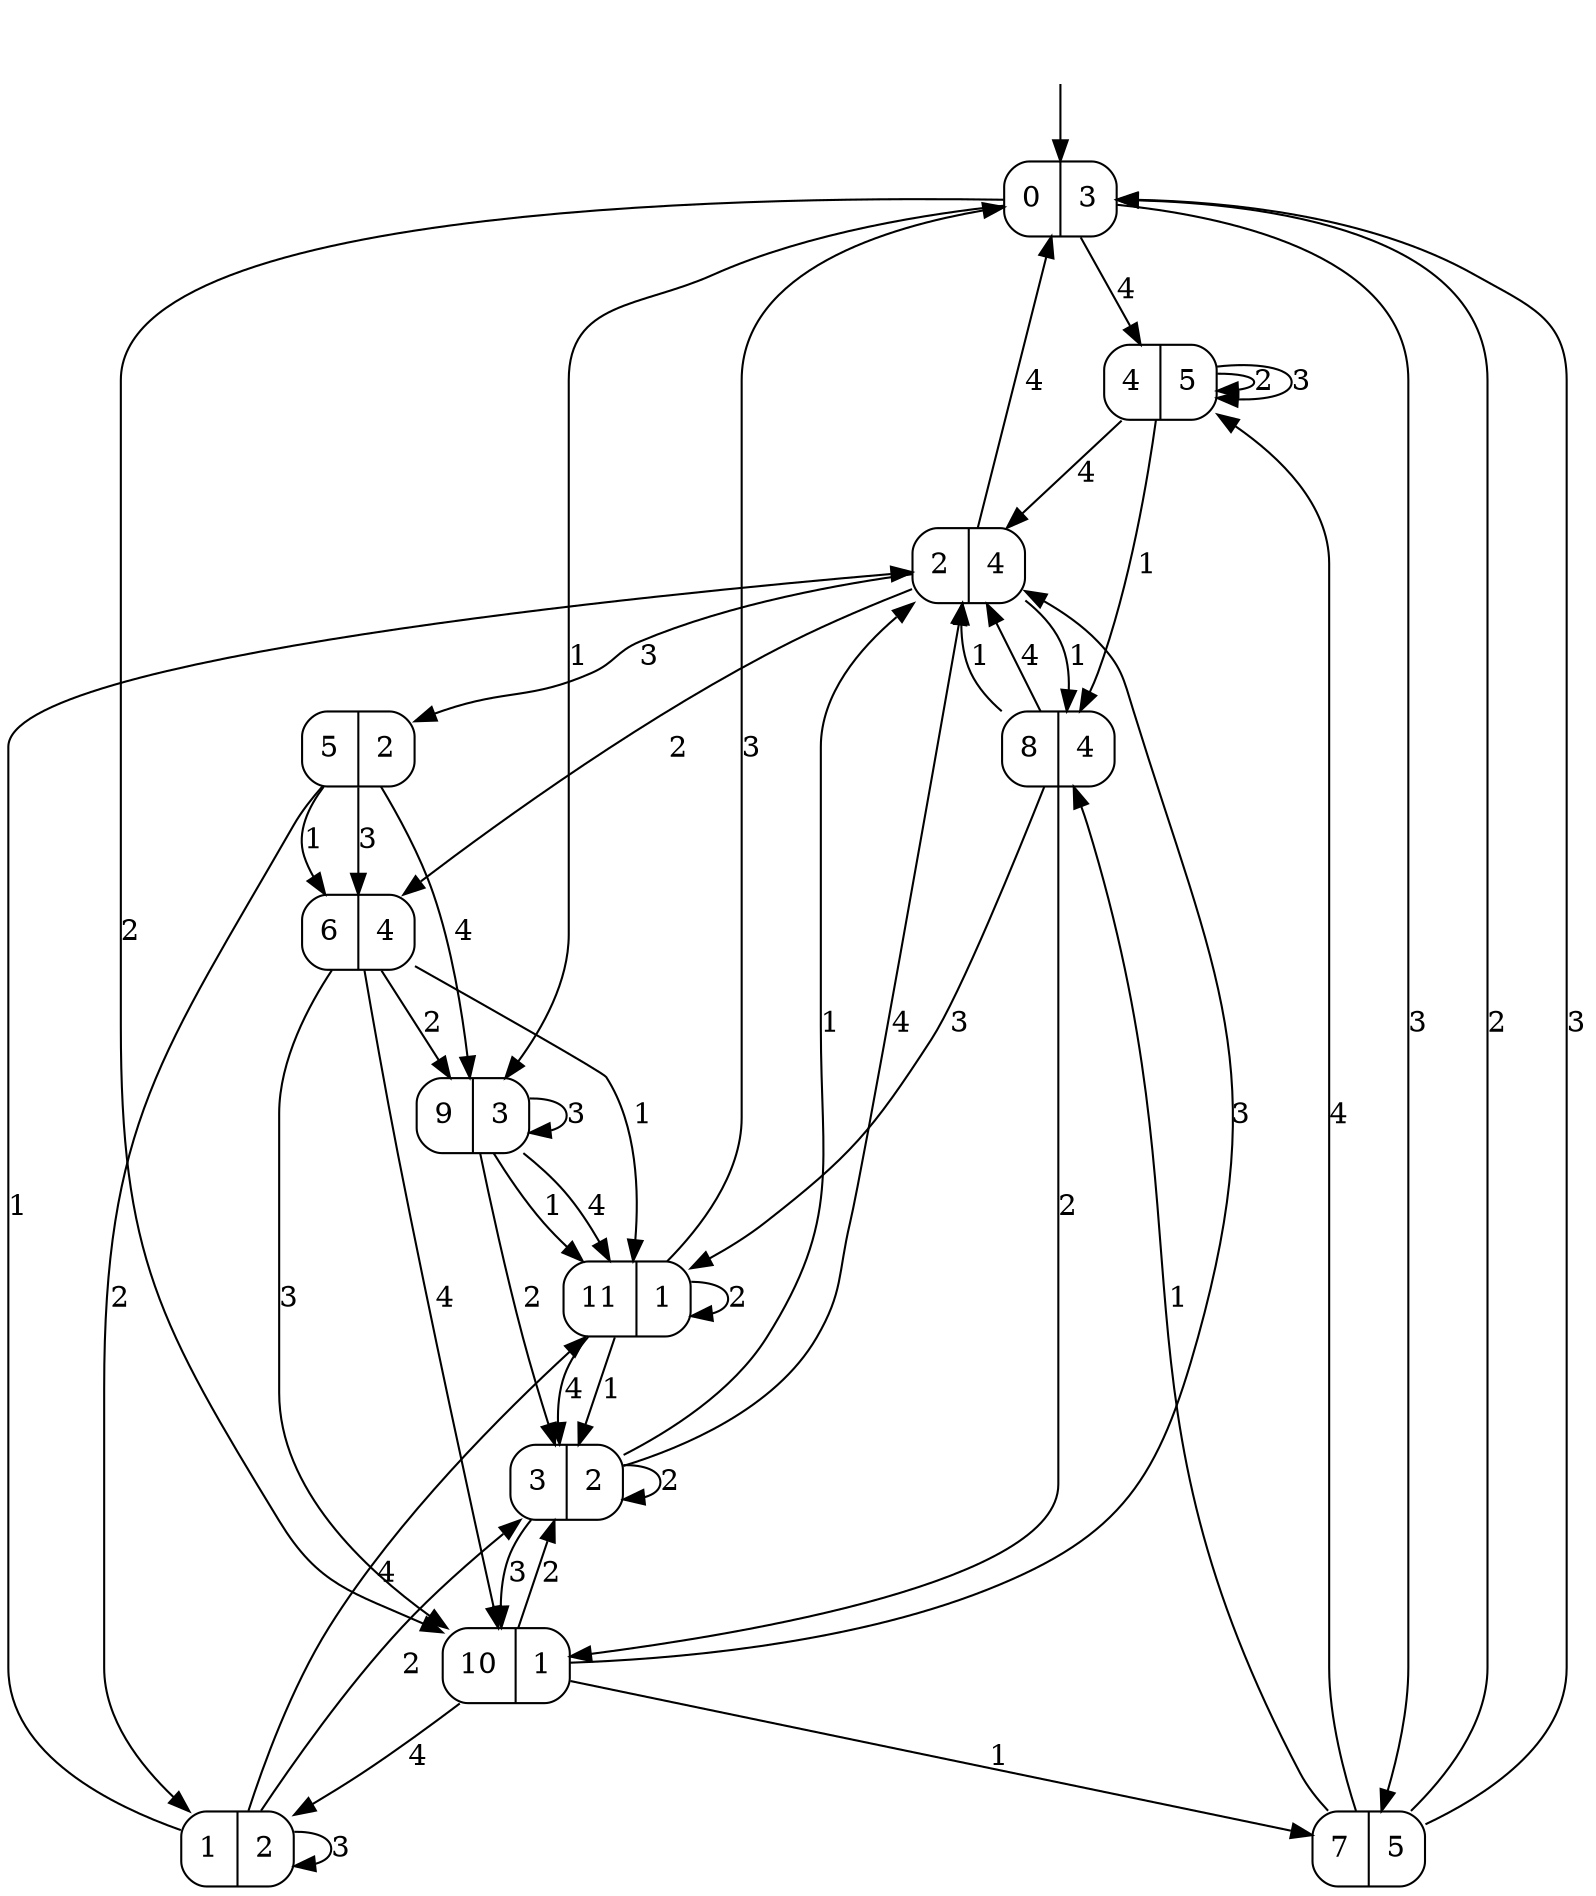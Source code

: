 digraph moore_size_12_inputs_4_output5_2 {
0 [label="0|3", shape=record, style=rounded];
1 [label="1|2", shape=record, style=rounded];
2 [label="2|4", shape=record, style=rounded];
3 [label="3|2", shape=record, style=rounded];
4 [label="4|5", shape=record, style=rounded];
5 [label="5|2", shape=record, style=rounded];
6 [label="6|4", shape=record, style=rounded];
7 [label="7|5", shape=record, style=rounded];
8 [label="8|4", shape=record, style=rounded];
9 [label="9|3", shape=record, style=rounded];
10 [label="10|1", shape=record, style=rounded];
11 [label="11|1", shape=record, style=rounded];
0 -> 9  [label=1];
0 -> 10  [label=2];
0 -> 7  [label=3];
0 -> 4  [label=4];
1 -> 2  [label=1];
1 -> 3  [label=2];
1 -> 1  [label=3];
1 -> 11  [label=4];
2 -> 8  [label=1];
2 -> 6  [label=2];
2 -> 5  [label=3];
2 -> 0  [label=4];
3 -> 2  [label=1];
3 -> 3  [label=2];
3 -> 10  [label=3];
3 -> 2  [label=4];
4 -> 8  [label=1];
4 -> 4  [label=2];
4 -> 4  [label=3];
4 -> 2  [label=4];
5 -> 6  [label=1];
5 -> 1  [label=2];
5 -> 6  [label=3];
5 -> 9  [label=4];
6 -> 11  [label=1];
6 -> 9  [label=2];
6 -> 10  [label=3];
6 -> 10  [label=4];
7 -> 8  [label=1];
7 -> 0  [label=2];
7 -> 0  [label=3];
7 -> 4  [label=4];
8 -> 2  [label=1];
8 -> 10  [label=2];
8 -> 11  [label=3];
8 -> 2  [label=4];
9 -> 11  [label=1];
9 -> 3  [label=2];
9 -> 9  [label=3];
9 -> 11  [label=4];
10 -> 7  [label=1];
10 -> 3  [label=2];
10 -> 2  [label=3];
10 -> 1  [label=4];
11 -> 3  [label=1];
11 -> 11  [label=2];
11 -> 0  [label=3];
11 -> 3  [label=4];
__start0 [label="", shape=none];
__start0 -> 0  [label=""];
}
